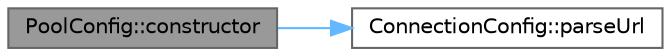 digraph "PoolConfig::constructor"
{
 // INTERACTIVE_SVG=YES
 // LATEX_PDF_SIZE
  bgcolor="transparent";
  edge [fontname=Helvetica,fontsize=10,labelfontname=Helvetica,labelfontsize=10];
  node [fontname=Helvetica,fontsize=10,shape=box,height=0.2,width=0.4];
  rankdir="LR";
  Node1 [id="Node000001",label="PoolConfig::constructor",height=0.2,width=0.4,color="gray40", fillcolor="grey60", style="filled", fontcolor="black",tooltip=" "];
  Node1 -> Node2 [id="edge1_Node000001_Node000002",color="steelblue1",style="solid",tooltip=" "];
  Node2 [id="Node000002",label="ConnectionConfig::parseUrl",height=0.2,width=0.4,color="grey40", fillcolor="white", style="filled",URL="$d0/d72/a00724_a1bf1807e1e92900d48de50ad48625ca2.html#a1bf1807e1e92900d48de50ad48625ca2",tooltip=" "];
}
